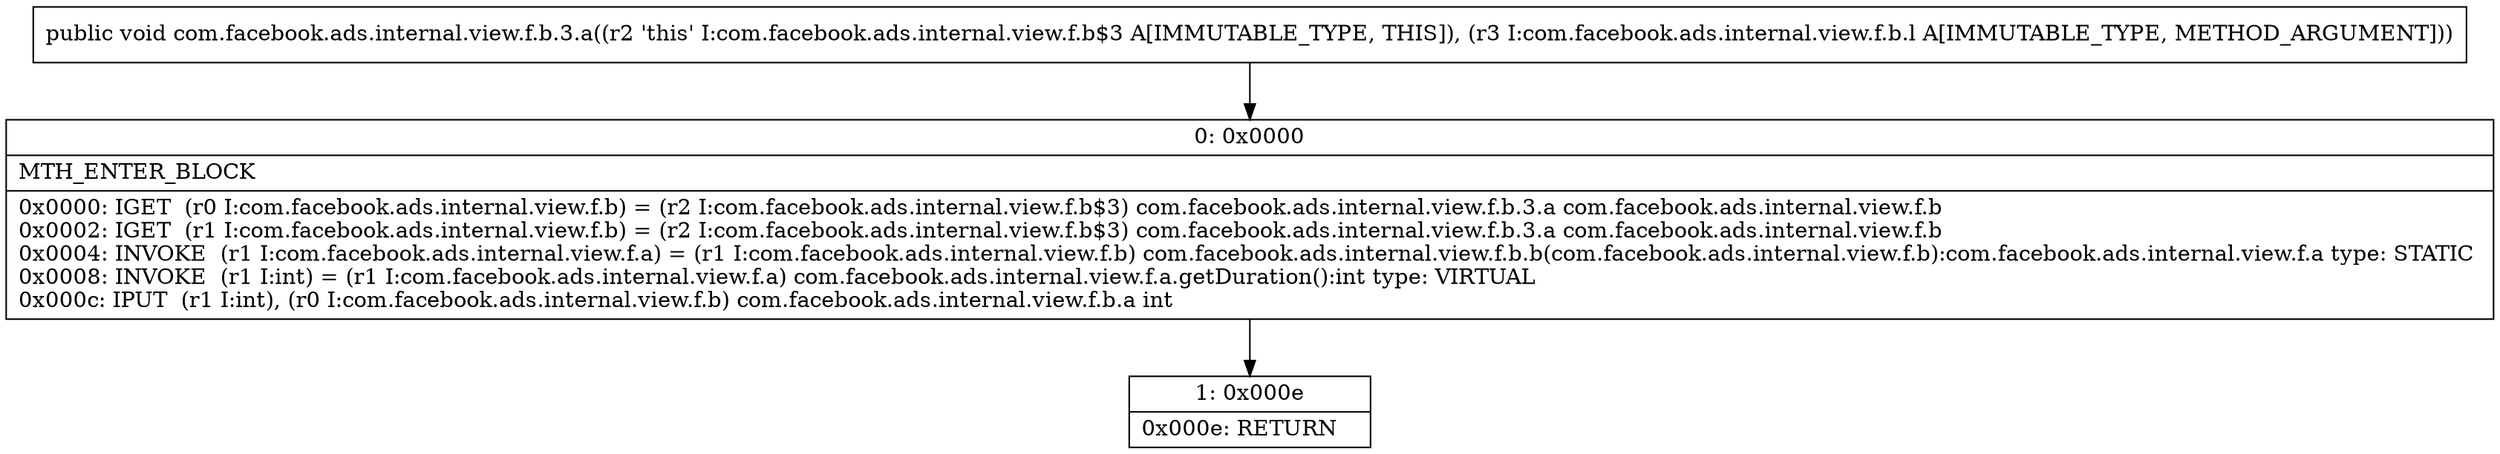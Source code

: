 digraph "CFG forcom.facebook.ads.internal.view.f.b.3.a(Lcom\/facebook\/ads\/internal\/view\/f\/b\/l;)V" {
Node_0 [shape=record,label="{0\:\ 0x0000|MTH_ENTER_BLOCK\l|0x0000: IGET  (r0 I:com.facebook.ads.internal.view.f.b) = (r2 I:com.facebook.ads.internal.view.f.b$3) com.facebook.ads.internal.view.f.b.3.a com.facebook.ads.internal.view.f.b \l0x0002: IGET  (r1 I:com.facebook.ads.internal.view.f.b) = (r2 I:com.facebook.ads.internal.view.f.b$3) com.facebook.ads.internal.view.f.b.3.a com.facebook.ads.internal.view.f.b \l0x0004: INVOKE  (r1 I:com.facebook.ads.internal.view.f.a) = (r1 I:com.facebook.ads.internal.view.f.b) com.facebook.ads.internal.view.f.b.b(com.facebook.ads.internal.view.f.b):com.facebook.ads.internal.view.f.a type: STATIC \l0x0008: INVOKE  (r1 I:int) = (r1 I:com.facebook.ads.internal.view.f.a) com.facebook.ads.internal.view.f.a.getDuration():int type: VIRTUAL \l0x000c: IPUT  (r1 I:int), (r0 I:com.facebook.ads.internal.view.f.b) com.facebook.ads.internal.view.f.b.a int \l}"];
Node_1 [shape=record,label="{1\:\ 0x000e|0x000e: RETURN   \l}"];
MethodNode[shape=record,label="{public void com.facebook.ads.internal.view.f.b.3.a((r2 'this' I:com.facebook.ads.internal.view.f.b$3 A[IMMUTABLE_TYPE, THIS]), (r3 I:com.facebook.ads.internal.view.f.b.l A[IMMUTABLE_TYPE, METHOD_ARGUMENT])) }"];
MethodNode -> Node_0;
Node_0 -> Node_1;
}

